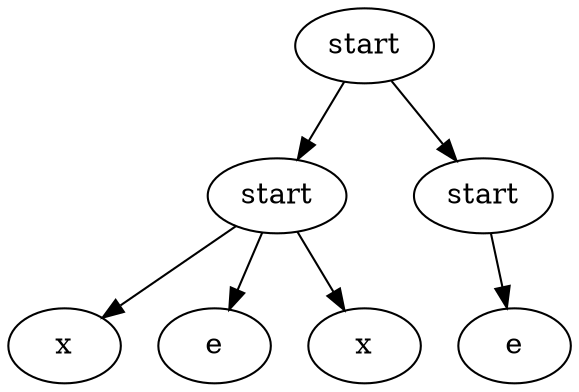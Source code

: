 digraph Tree {
	e2 [label="e"]
	b1 [label="start"]
	b2 [label="start"]
	a [label="start"]
	a -> b1
	a -> b2
	c [label="x"]
	b1 -> c
	e1 [label="e"]
	b1 -> e1
	d [label="x"]
	b1 -> d
	b2 -> e2
}